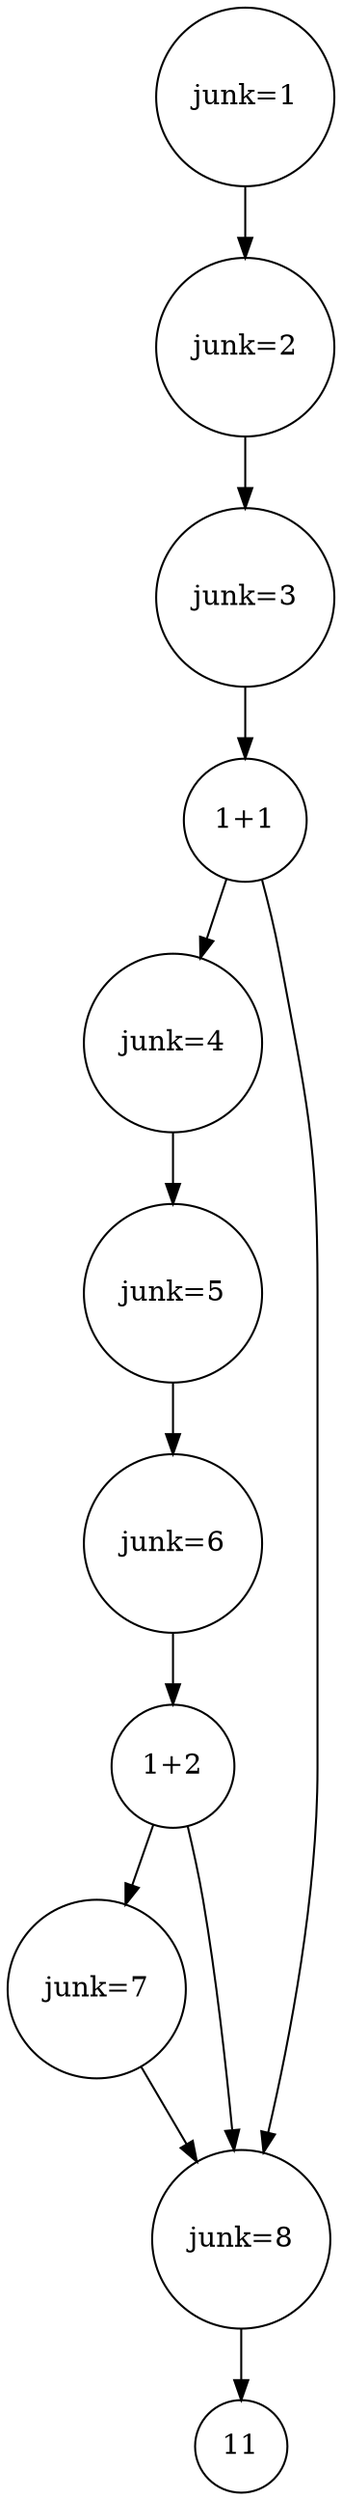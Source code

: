 digraph {
node [shape=circle]
1->2
1[label = "junk=1"]2->3
2[label = "junk=2"]3->4
3[label = "junk=3"]5->6
5[label = "junk=4"]6->7
6[label = "junk=5"]7->8
7[label = "junk=6"]9->10
9[label = "junk=7"]8->9
8[label = "1+2"]8->10
10->11
10[label = "junk=8"]4->5
4[label = "1+1"]4->10
}